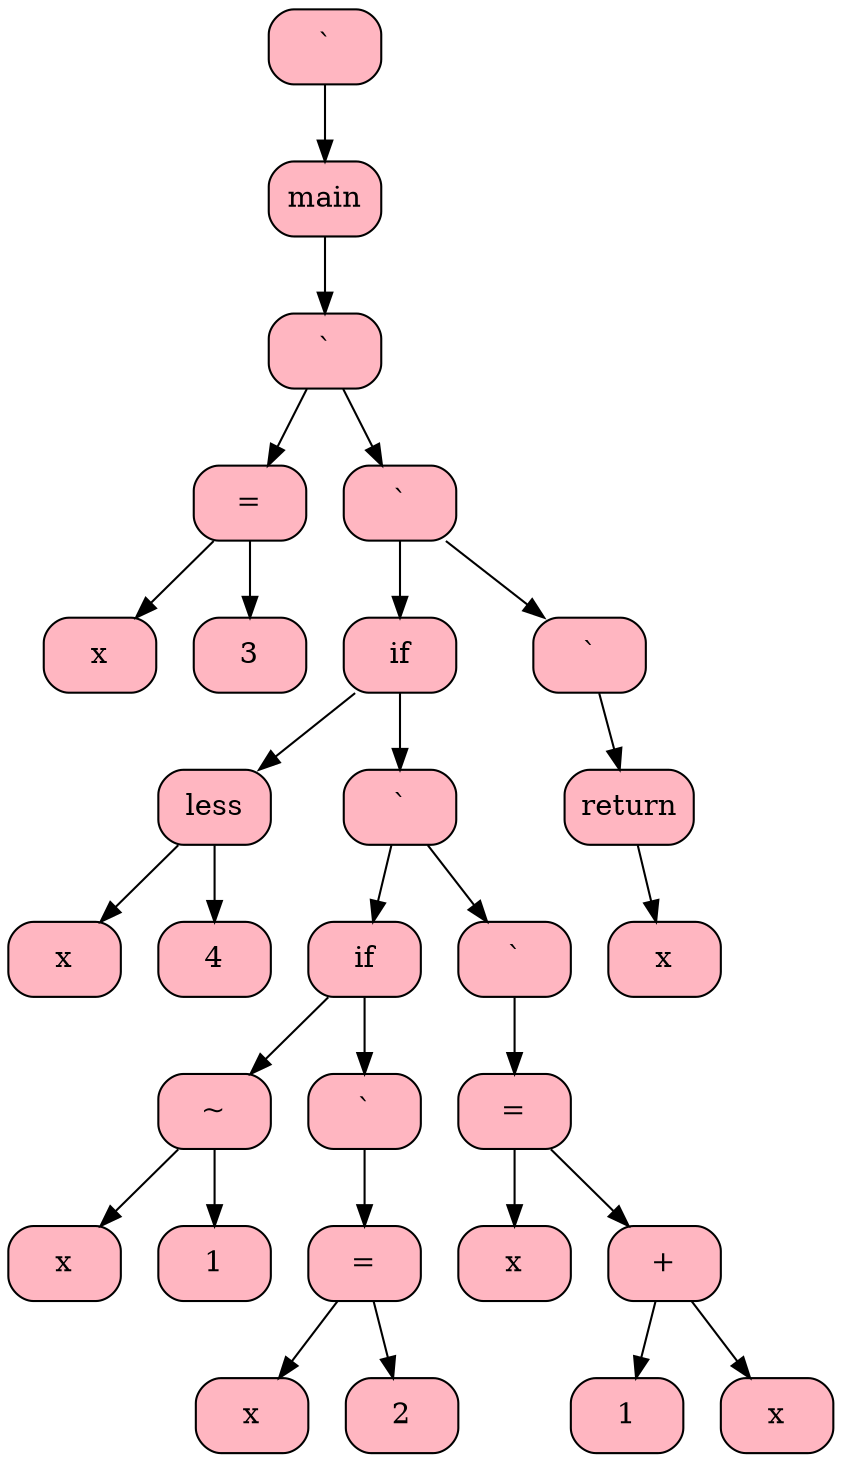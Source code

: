 digraph G { 
node [shape = record];
 "00788728"  "00788728" [shape = Mrecord, style = filled, fillcolor = lightpink  label = "` "];
"00788728" -> "00781628"  "00781628" [shape = Mrecord, style = filled, fillcolor = lightpink  label = "main "];

 "00781628" -> "00788710" 
 "00788710" [shape = Mrecord, style = filled, fillcolor = lightpink  label = "` "];
"00788710" -> "00781848" 
 "00788710" -> "00788740" 
 "00781848" [shape = Mrecord, style = filled, fillcolor = lightpink  label = "= "];
"00781848" -> "00781710" 
 "00781848" -> "00781728" 
 "00781710" [shape = Mrecord, style = filled, fillcolor = lightpink  label = "x "];
 "00781728" [shape = Mrecord, style = filled, fillcolor = lightpink  label = "3 "];
 "00788740" [shape = Mrecord, style = filled, fillcolor = lightpink  label = "` "];
"00788740" -> "007887B8" 
 "00788740" -> "00788770" 
 "007887B8" [shape = Mrecord, style = filled, fillcolor = lightpink  label = "if "];
"007887B8" -> "00781890" 
 "007887B8" -> "00788620" 
 "00781890" [shape = Mrecord, style = filled, fillcolor = lightpink  label = "less "];
"00781890" -> "00781860" 
 "00781890" -> "00781878" 
 "00781860" [shape = Mrecord, style = filled, fillcolor = lightpink  label = "x "];
 "00781878" [shape = Mrecord, style = filled, fillcolor = lightpink  label = "4 "];
 "00788620" [shape = Mrecord, style = filled, fillcolor = lightpink  label = "` "];
"00788620" -> "00780508" 
 "00788620" -> "007886F8" 
 "00780508" [shape = Mrecord, style = filled, fillcolor = lightpink  label = "if "];
"00780508" -> "007818D8" 
 "00780508" -> "007804F0" 
 "007818D8" [shape = Mrecord, style = filled, fillcolor = lightpink  label = "~ "];
"007818D8" -> "007818A8" 
 "007818D8" -> "007818C0" 
 "007818A8" [shape = Mrecord, style = filled, fillcolor = lightpink  label = "x "];
 "007818C0" [shape = Mrecord, style = filled, fillcolor = lightpink  label = "1 "];
 "007804F0" [shape = Mrecord, style = filled, fillcolor = lightpink  label = "` "];
"007804F0" -> "007804D8"  "007804D8" [shape = Mrecord, style = filled, fillcolor = lightpink  label = "= "];
"007804D8" -> "007818F0" 
 "007804D8" -> "007804C0" 
 "007818F0" [shape = Mrecord, style = filled, fillcolor = lightpink  label = "x "];
 "007804C0" [shape = Mrecord, style = filled, fillcolor = lightpink  label = "2 "];
 "007886F8" [shape = Mrecord, style = filled, fillcolor = lightpink  label = "` "];
"007886F8" -> "00788698"  "00788698" [shape = Mrecord, style = filled, fillcolor = lightpink  label = "= "];
"00788698" -> "00788680" 
 "00788698" -> "007886B0" 
 "00788680" [shape = Mrecord, style = filled, fillcolor = lightpink  label = "x "];
 "007886B0" [shape = Mrecord, style = filled, fillcolor = lightpink  label = "+ "];
"007886B0" -> "007886C8" 
 "007886B0" -> "00788758" 
 "007886C8" [shape = Mrecord, style = filled, fillcolor = lightpink  label = "1 "];
 "00788758" [shape = Mrecord, style = filled, fillcolor = lightpink  label = "x "];
 "00788770" [shape = Mrecord, style = filled, fillcolor = lightpink  label = "` "];
"00788770" -> "00788608"  "00788608" [shape = Mrecord, style = filled, fillcolor = lightpink  label = "return "];
"00788608" -> "007886E0"  "007886E0" [shape = Mrecord, style = filled, fillcolor = lightpink  label = "x "];
}

